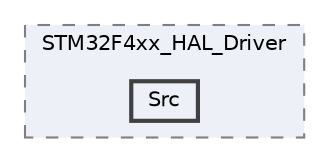 digraph "Debug/Drivers/STM32F4xx_HAL_Driver/Src"
{
 // LATEX_PDF_SIZE
  bgcolor="transparent";
  edge [fontname=Helvetica,fontsize=10,labelfontname=Helvetica,labelfontsize=10];
  node [fontname=Helvetica,fontsize=10,shape=box,height=0.2,width=0.4];
  compound=true
  subgraph clusterdir_a2428608a01fde9516088e23350674c6 {
    graph [ bgcolor="#edf0f7", pencolor="grey50", label="STM32F4xx_HAL_Driver", fontname=Helvetica,fontsize=10 style="filled,dashed", URL="dir_a2428608a01fde9516088e23350674c6.html",tooltip=""]
  dir_3a5246f88e7ecf25db5da5ac7c1009a7 [label="Src", fillcolor="#edf0f7", color="grey25", style="filled,bold", URL="dir_3a5246f88e7ecf25db5da5ac7c1009a7.html",tooltip=""];
  }
}
